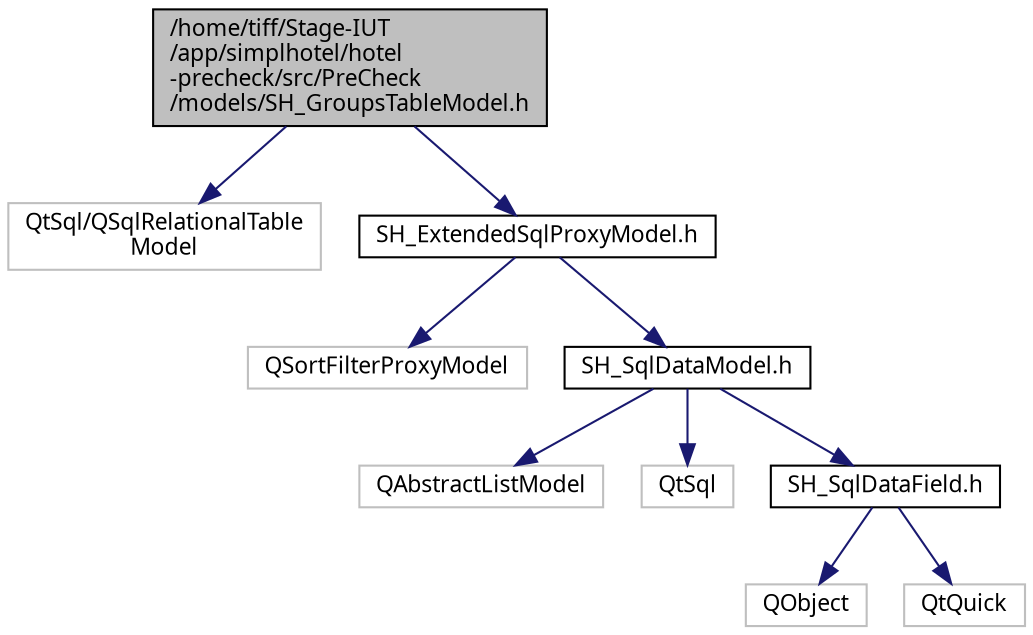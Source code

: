 digraph "/home/tiff/Stage-IUT/app/simplhotel/hotel-precheck/src/PreCheck/models/SH_GroupsTableModel.h"
{
 // INTERACTIVE_SVG=YES
  bgcolor="transparent";
  edge [fontname="Verdana",fontsize="11",labelfontname="Verdana",labelfontsize="11"];
  node [fontname="Verdana",fontsize="11",shape=record];
  Node1 [label="/home/tiff/Stage-IUT\l/app/simplhotel/hotel\l-precheck/src/PreCheck\l/models/SH_GroupsTableModel.h",height=0.2,width=0.4,color="black", fillcolor="grey75", style="filled" fontcolor="black"];
  Node1 -> Node2 [color="midnightblue",fontsize="11",style="solid",fontname="Verdana"];
  Node2 [label="QtSql/QSqlRelationalTable\lModel",height=0.2,width=0.4,color="grey75"];
  Node1 -> Node3 [color="midnightblue",fontsize="11",style="solid",fontname="Verdana"];
  Node3 [label="SH_ExtendedSqlProxyModel.h",height=0.2,width=0.4,color="black",URL="$SH__ExtendedSqlProxyModel_8h.html"];
  Node3 -> Node4 [color="midnightblue",fontsize="11",style="solid",fontname="Verdana"];
  Node4 [label="QSortFilterProxyModel",height=0.2,width=0.4,color="grey75"];
  Node3 -> Node5 [color="midnightblue",fontsize="11",style="solid",fontname="Verdana"];
  Node5 [label="SH_SqlDataModel.h",height=0.2,width=0.4,color="black",URL="$SH__SqlDataModel_8h.html"];
  Node5 -> Node6 [color="midnightblue",fontsize="11",style="solid",fontname="Verdana"];
  Node6 [label="QAbstractListModel",height=0.2,width=0.4,color="grey75"];
  Node5 -> Node7 [color="midnightblue",fontsize="11",style="solid",fontname="Verdana"];
  Node7 [label="QtSql",height=0.2,width=0.4,color="grey75"];
  Node5 -> Node8 [color="midnightblue",fontsize="11",style="solid",fontname="Verdana"];
  Node8 [label="SH_SqlDataField.h",height=0.2,width=0.4,color="black",URL="$SH__SqlDataField_8h.html"];
  Node8 -> Node9 [color="midnightblue",fontsize="11",style="solid",fontname="Verdana"];
  Node9 [label="QObject",height=0.2,width=0.4,color="grey75"];
  Node8 -> Node10 [color="midnightblue",fontsize="11",style="solid",fontname="Verdana"];
  Node10 [label="QtQuick",height=0.2,width=0.4,color="grey75"];
}
